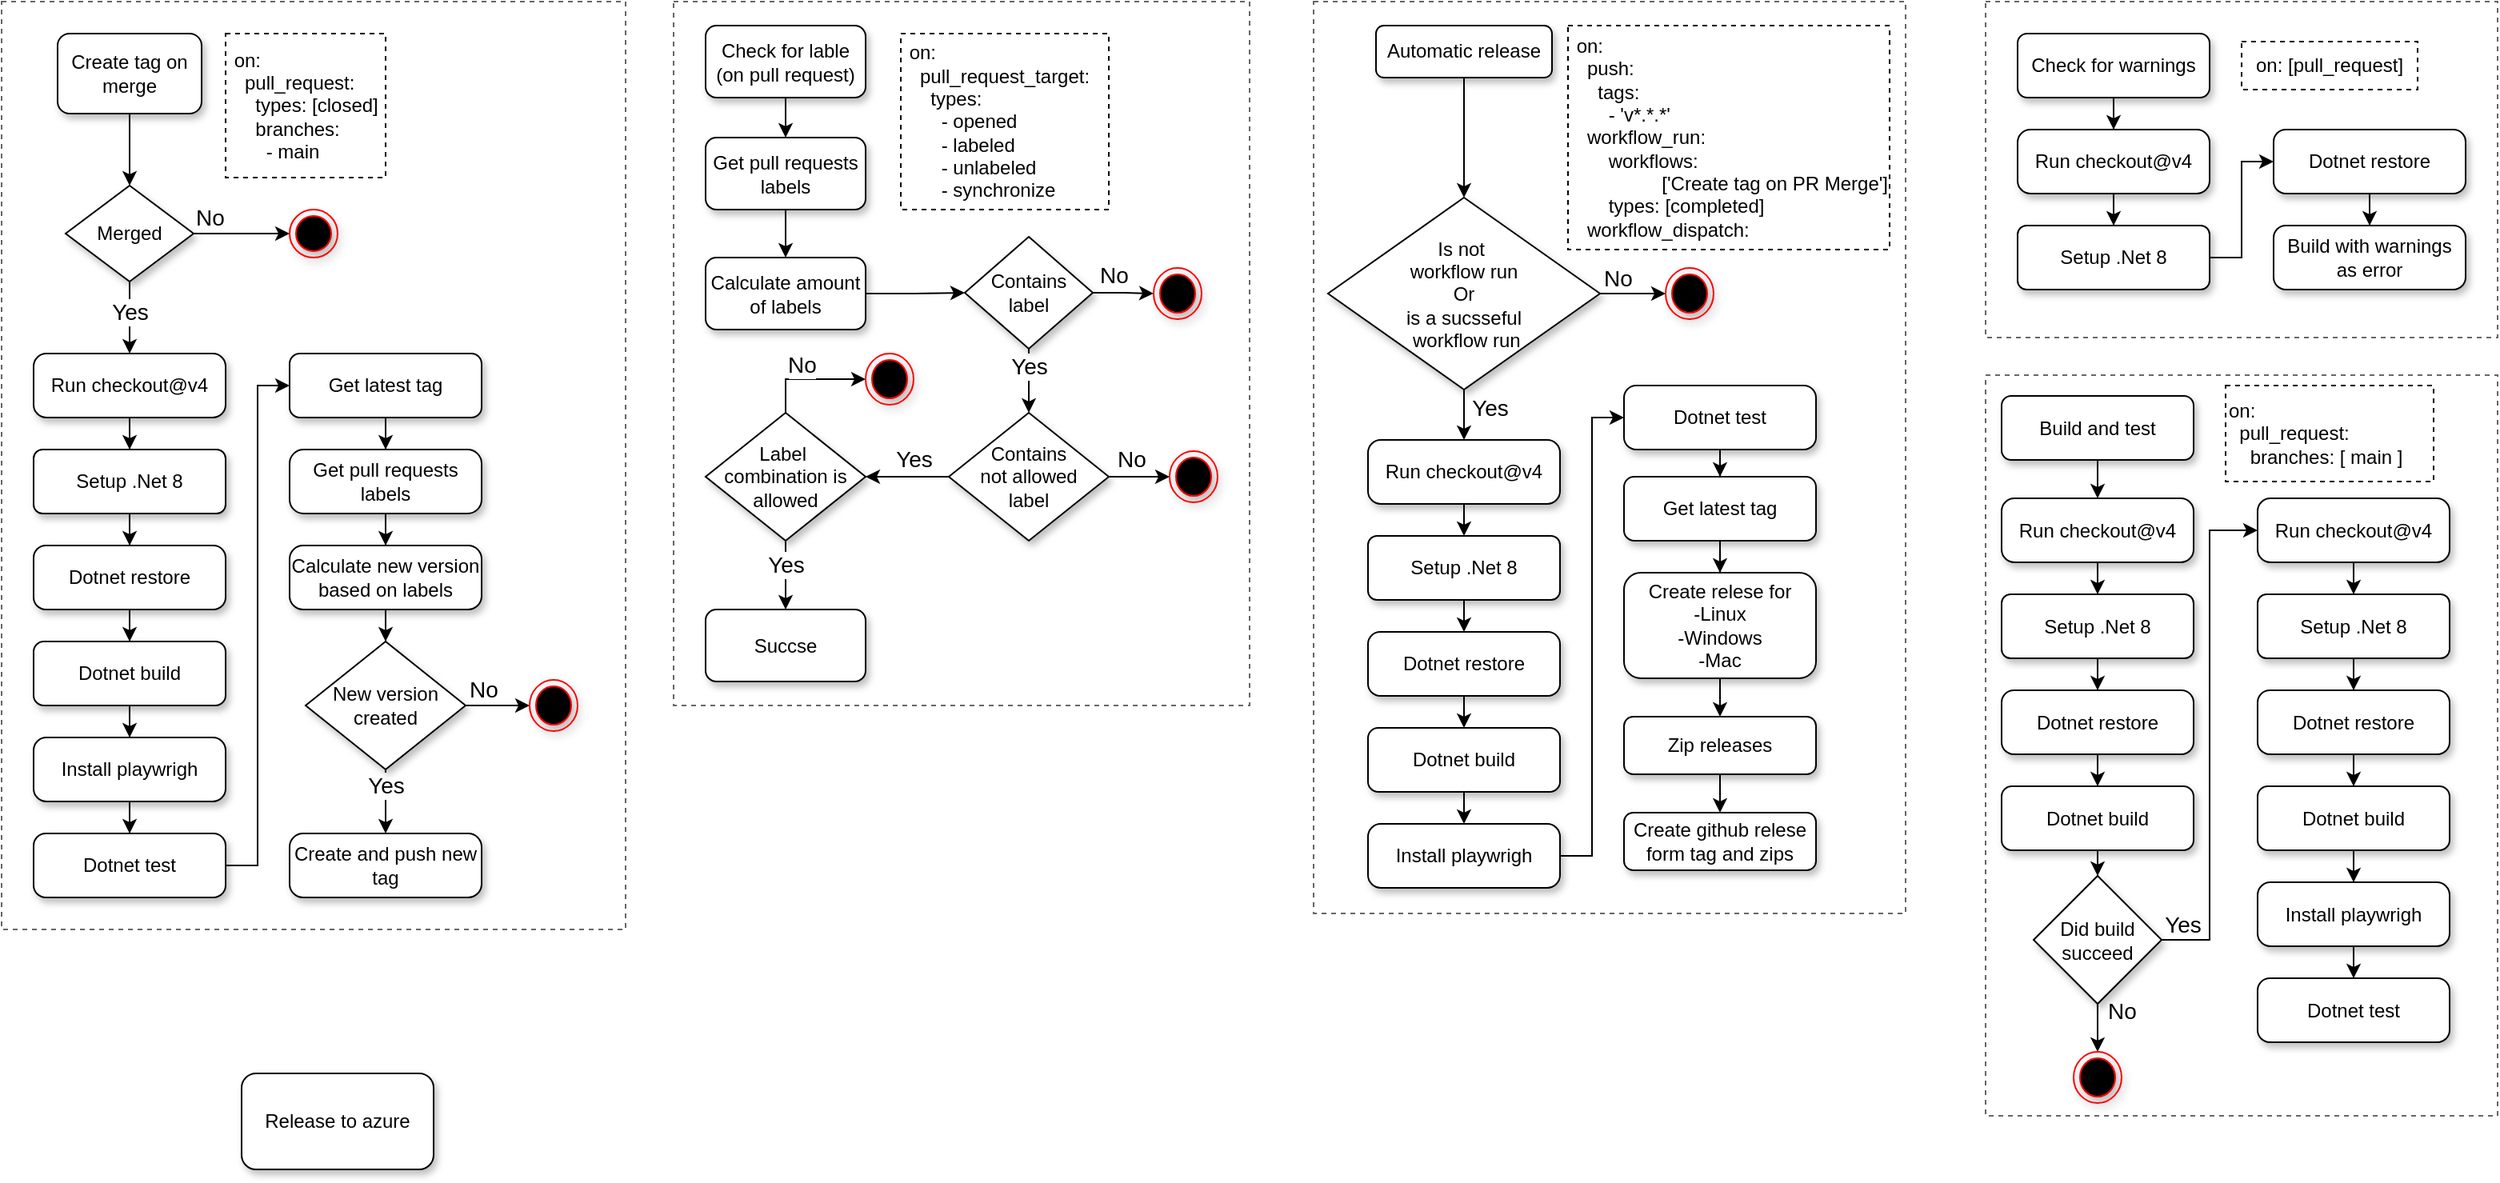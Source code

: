 <mxfile version="25.0.2">
  <diagram name="Page-1" id="opGQl4_MMT8my-eptg-8">
    <mxGraphModel dx="862" dy="573" grid="1" gridSize="10" guides="1" tooltips="1" connect="1" arrows="1" fold="1" page="1" pageScale="1" pageWidth="850" pageHeight="1100" math="0" shadow="0">
      <root>
        <mxCell id="0" />
        <mxCell id="1" parent="0" />
        <mxCell id="ZYwOkiqEYRScWMsETzdc-55" value="" style="rounded=0;whiteSpace=wrap;html=1;fillColor=none;dashed=1;strokeWidth=1;fontColor=#333333;strokeColor=#666666;" vertex="1" parent="1">
          <mxGeometry x="1260" y="253.5" width="320" height="463" as="geometry" />
        </mxCell>
        <mxCell id="ZYwOkiqEYRScWMsETzdc-20" value="" style="rounded=0;whiteSpace=wrap;html=1;fillColor=none;dashed=1;strokeWidth=1;fontColor=#333333;strokeColor=#666666;" vertex="1" parent="1">
          <mxGeometry x="1260" y="20" width="320" height="210" as="geometry" />
        </mxCell>
        <mxCell id="NUPaYxcpHXeXiJEivPQf-39" value="" style="rounded=0;whiteSpace=wrap;html=1;fillColor=none;dashed=1;strokeWidth=1;fontColor=#333333;strokeColor=#666666;" parent="1" vertex="1">
          <mxGeometry x="840" y="20" width="370" height="570" as="geometry" />
        </mxCell>
        <mxCell id="FF10epxWlDn9avqX-Y1P-94" value="" style="rounded=0;whiteSpace=wrap;html=1;fillColor=none;dashed=1;strokeWidth=1;fontColor=#333333;strokeColor=#666666;" parent="1" vertex="1">
          <mxGeometry x="440" y="20" width="360" height="440" as="geometry" />
        </mxCell>
        <mxCell id="FF10epxWlDn9avqX-Y1P-9" value="" style="rounded=0;whiteSpace=wrap;html=1;fillColor=none;dashed=1;strokeWidth=1;fontColor=#333333;strokeColor=#666666;" parent="1" vertex="1">
          <mxGeometry x="20" y="20" width="390" height="580" as="geometry" />
        </mxCell>
        <mxCell id="FF10epxWlDn9avqX-Y1P-53" value="" style="edgeStyle=orthogonalEdgeStyle;rounded=0;orthogonalLoop=1;jettySize=auto;html=1;" parent="1" source="FF10epxWlDn9avqX-Y1P-1" target="FF10epxWlDn9avqX-Y1P-12" edge="1">
          <mxGeometry relative="1" as="geometry" />
        </mxCell>
        <mxCell id="FF10epxWlDn9avqX-Y1P-1" value="Create tag on merge" style="rounded=1;whiteSpace=wrap;html=1;shadow=1;" parent="1" vertex="1">
          <mxGeometry x="55" y="40" width="90" height="50" as="geometry" />
        </mxCell>
        <mxCell id="NUPaYxcpHXeXiJEivPQf-13" value="" style="edgeStyle=orthogonalEdgeStyle;rounded=0;orthogonalLoop=1;jettySize=auto;html=1;" parent="1" source="FF10epxWlDn9avqX-Y1P-2" target="NUPaYxcpHXeXiJEivPQf-4" edge="1">
          <mxGeometry relative="1" as="geometry" />
        </mxCell>
        <mxCell id="FF10epxWlDn9avqX-Y1P-2" value="Automatic release" style="rounded=1;whiteSpace=wrap;html=1;shadow=1;" parent="1" vertex="1">
          <mxGeometry x="879" y="35" width="110" height="32.5" as="geometry" />
        </mxCell>
        <mxCell id="FF10epxWlDn9avqX-Y1P-58" value="" style="edgeStyle=orthogonalEdgeStyle;rounded=0;orthogonalLoop=1;jettySize=auto;html=1;" parent="1" source="FF10epxWlDn9avqX-Y1P-3" target="FF10epxWlDn9avqX-Y1P-57" edge="1">
          <mxGeometry relative="1" as="geometry" />
        </mxCell>
        <mxCell id="FF10epxWlDn9avqX-Y1P-3" value="Check for lable&lt;br&gt;(on pull request)" style="rounded=1;whiteSpace=wrap;html=1;shadow=1;" parent="1" vertex="1">
          <mxGeometry x="460" y="35" width="100" height="45" as="geometry" />
        </mxCell>
        <mxCell id="ZYwOkiqEYRScWMsETzdc-26" value="" style="edgeStyle=orthogonalEdgeStyle;rounded=0;orthogonalLoop=1;jettySize=auto;html=1;entryX=0.5;entryY=0;entryDx=0;entryDy=0;" edge="1" parent="1" source="FF10epxWlDn9avqX-Y1P-4" target="ZYwOkiqEYRScWMsETzdc-22">
          <mxGeometry relative="1" as="geometry" />
        </mxCell>
        <mxCell id="FF10epxWlDn9avqX-Y1P-4" value="B&lt;span style=&quot;background-color: initial;&quot;&gt;uild and test&lt;/span&gt;" style="rounded=1;whiteSpace=wrap;html=1;shadow=1;" parent="1" vertex="1">
          <mxGeometry x="1270" y="266.5" width="120" height="40" as="geometry" />
        </mxCell>
        <mxCell id="ZYwOkiqEYRScWMsETzdc-14" value="" style="edgeStyle=orthogonalEdgeStyle;rounded=0;orthogonalLoop=1;jettySize=auto;html=1;entryX=0.5;entryY=0;entryDx=0;entryDy=0;" edge="1" parent="1" source="FF10epxWlDn9avqX-Y1P-5" target="ZYwOkiqEYRScWMsETzdc-10">
          <mxGeometry relative="1" as="geometry">
            <Array as="points" />
          </mxGeometry>
        </mxCell>
        <mxCell id="FF10epxWlDn9avqX-Y1P-5" value="Check for warnings" style="rounded=1;whiteSpace=wrap;html=1;shadow=1;" parent="1" vertex="1">
          <mxGeometry x="1280" y="40" width="120" height="40" as="geometry" />
        </mxCell>
        <mxCell id="FF10epxWlDn9avqX-Y1P-6" value="Release to azure" style="rounded=1;whiteSpace=wrap;html=1;shadow=1;" parent="1" vertex="1">
          <mxGeometry x="170" y="690" width="120" height="60" as="geometry" />
        </mxCell>
        <mxCell id="FF10epxWlDn9avqX-Y1P-11" value="&lt;div&gt;&amp;nbsp;on:&lt;/div&gt;&lt;div&gt;&amp;nbsp; &amp;nbsp;pull_request:&lt;/div&gt;&lt;div&gt;&amp;nbsp; &amp;nbsp; &amp;nbsp;types: [closed]&lt;/div&gt;&lt;div&gt;&amp;nbsp; &amp;nbsp; &amp;nbsp;branches:&lt;/div&gt;&lt;div&gt;&amp;nbsp; &amp;nbsp; &amp;nbsp; &amp;nbsp;- main&lt;/div&gt;" style="text;html=1;align=left;verticalAlign=middle;whiteSpace=wrap;rounded=0;strokeColor=default;dashed=1;" parent="1" vertex="1">
          <mxGeometry x="160" y="40" width="100" height="90" as="geometry" />
        </mxCell>
        <mxCell id="FF10epxWlDn9avqX-Y1P-18" value="" style="edgeStyle=orthogonalEdgeStyle;rounded=0;orthogonalLoop=1;jettySize=auto;html=1;" parent="1" source="FF10epxWlDn9avqX-Y1P-12" target="FF10epxWlDn9avqX-Y1P-17" edge="1">
          <mxGeometry relative="1" as="geometry" />
        </mxCell>
        <mxCell id="FF10epxWlDn9avqX-Y1P-19" value="&lt;font style=&quot;font-size: 14px;&quot;&gt;Yes&lt;/font&gt;" style="edgeLabel;html=1;align=center;verticalAlign=middle;resizable=0;points=[];" parent="FF10epxWlDn9avqX-Y1P-18" vertex="1" connectable="0">
          <mxGeometry x="-0.515" y="-3" relative="1" as="geometry">
            <mxPoint x="3" y="8" as="offset" />
          </mxGeometry>
        </mxCell>
        <mxCell id="FF10epxWlDn9avqX-Y1P-12" value="Merged" style="rhombus;whiteSpace=wrap;html=1;shadow=1;" parent="1" vertex="1">
          <mxGeometry x="60" y="135" width="80" height="60" as="geometry" />
        </mxCell>
        <mxCell id="FF10epxWlDn9avqX-Y1P-14" value="" style="endArrow=classic;html=1;rounded=0;exitX=1;exitY=0.5;exitDx=0;exitDy=0;entryX=0;entryY=0.5;entryDx=0;entryDy=0;" parent="1" source="FF10epxWlDn9avqX-Y1P-12" target="FF10epxWlDn9avqX-Y1P-24" edge="1">
          <mxGeometry width="50" height="50" relative="1" as="geometry">
            <mxPoint x="160" y="159.5" as="sourcePoint" />
            <mxPoint x="200" y="160" as="targetPoint" />
          </mxGeometry>
        </mxCell>
        <mxCell id="FF10epxWlDn9avqX-Y1P-16" value="&lt;font style=&quot;font-size: 14px;&quot;&gt;No&lt;/font&gt;" style="edgeLabel;html=1;align=center;verticalAlign=middle;resizable=0;points=[];" parent="FF10epxWlDn9avqX-Y1P-14" vertex="1" connectable="0">
          <mxGeometry x="-0.461" y="1" relative="1" as="geometry">
            <mxPoint x="-6" y="-9" as="offset" />
          </mxGeometry>
        </mxCell>
        <mxCell id="FF10epxWlDn9avqX-Y1P-23" value="" style="edgeStyle=orthogonalEdgeStyle;rounded=0;orthogonalLoop=1;jettySize=auto;html=1;" parent="1" source="FF10epxWlDn9avqX-Y1P-17" target="FF10epxWlDn9avqX-Y1P-22" edge="1">
          <mxGeometry relative="1" as="geometry" />
        </mxCell>
        <mxCell id="FF10epxWlDn9avqX-Y1P-17" value="Run checkout@v4" style="rounded=1;whiteSpace=wrap;html=1;arcSize=20;shadow=1;" parent="1" vertex="1">
          <mxGeometry x="40" y="240" width="120" height="40" as="geometry" />
        </mxCell>
        <mxCell id="FF10epxWlDn9avqX-Y1P-28" value="" style="edgeStyle=orthogonalEdgeStyle;rounded=0;orthogonalLoop=1;jettySize=auto;html=1;" parent="1" source="FF10epxWlDn9avqX-Y1P-22" target="FF10epxWlDn9avqX-Y1P-26" edge="1">
          <mxGeometry relative="1" as="geometry" />
        </mxCell>
        <mxCell id="FF10epxWlDn9avqX-Y1P-22" value="Setup .Net 8" style="rounded=1;whiteSpace=wrap;html=1;arcSize=14;shadow=1;" parent="1" vertex="1">
          <mxGeometry x="40" y="300" width="120" height="40" as="geometry" />
        </mxCell>
        <mxCell id="FF10epxWlDn9avqX-Y1P-24" value="" style="ellipse;html=1;shape=endState;fillColor=#000000;strokeColor=#ff0000;shadow=1;" parent="1" vertex="1">
          <mxGeometry x="200" y="150" width="30" height="30" as="geometry" />
        </mxCell>
        <mxCell id="FF10epxWlDn9avqX-Y1P-30" value="" style="edgeStyle=orthogonalEdgeStyle;rounded=0;orthogonalLoop=1;jettySize=auto;html=1;" parent="1" source="FF10epxWlDn9avqX-Y1P-26" target="FF10epxWlDn9avqX-Y1P-29" edge="1">
          <mxGeometry relative="1" as="geometry" />
        </mxCell>
        <mxCell id="FF10epxWlDn9avqX-Y1P-26" value="Dotnet restore" style="rounded=1;whiteSpace=wrap;html=1;arcSize=19;shadow=1;" parent="1" vertex="1">
          <mxGeometry x="40" y="360" width="120" height="40" as="geometry" />
        </mxCell>
        <mxCell id="FF10epxWlDn9avqX-Y1P-32" value="" style="edgeStyle=orthogonalEdgeStyle;rounded=0;orthogonalLoop=1;jettySize=auto;html=1;" parent="1" source="FF10epxWlDn9avqX-Y1P-29" target="FF10epxWlDn9avqX-Y1P-31" edge="1">
          <mxGeometry relative="1" as="geometry" />
        </mxCell>
        <mxCell id="FF10epxWlDn9avqX-Y1P-29" value="Dotnet build" style="rounded=1;whiteSpace=wrap;html=1;arcSize=16;shadow=1;" parent="1" vertex="1">
          <mxGeometry x="40" y="420" width="120" height="40" as="geometry" />
        </mxCell>
        <mxCell id="FF10epxWlDn9avqX-Y1P-34" value="" style="edgeStyle=orthogonalEdgeStyle;rounded=0;orthogonalLoop=1;jettySize=auto;html=1;" parent="1" source="FF10epxWlDn9avqX-Y1P-31" target="FF10epxWlDn9avqX-Y1P-33" edge="1">
          <mxGeometry relative="1" as="geometry" />
        </mxCell>
        <mxCell id="FF10epxWlDn9avqX-Y1P-31" value="Install playwrigh" style="rounded=1;whiteSpace=wrap;html=1;arcSize=20;shadow=1;" parent="1" vertex="1">
          <mxGeometry x="40" y="480" width="120" height="40" as="geometry" />
        </mxCell>
        <mxCell id="FF10epxWlDn9avqX-Y1P-36" value="" style="edgeStyle=orthogonalEdgeStyle;rounded=0;orthogonalLoop=1;jettySize=auto;html=1;" parent="1" source="FF10epxWlDn9avqX-Y1P-33" target="FF10epxWlDn9avqX-Y1P-35" edge="1">
          <mxGeometry relative="1" as="geometry">
            <Array as="points">
              <mxPoint x="180" y="560" />
              <mxPoint x="180" y="260" />
            </Array>
          </mxGeometry>
        </mxCell>
        <mxCell id="FF10epxWlDn9avqX-Y1P-33" value="Dotnet test" style="rounded=1;whiteSpace=wrap;html=1;arcSize=19;shadow=1;" parent="1" vertex="1">
          <mxGeometry x="40" y="540" width="120" height="40" as="geometry" />
        </mxCell>
        <mxCell id="FF10epxWlDn9avqX-Y1P-40" value="" style="edgeStyle=orthogonalEdgeStyle;rounded=0;orthogonalLoop=1;jettySize=auto;html=1;" parent="1" source="FF10epxWlDn9avqX-Y1P-35" target="FF10epxWlDn9avqX-Y1P-39" edge="1">
          <mxGeometry relative="1" as="geometry" />
        </mxCell>
        <mxCell id="FF10epxWlDn9avqX-Y1P-35" value="Get latest tag" style="rounded=1;whiteSpace=wrap;html=1;arcSize=16;shadow=1;" parent="1" vertex="1">
          <mxGeometry x="200" y="240" width="120" height="40" as="geometry" />
        </mxCell>
        <mxCell id="FF10epxWlDn9avqX-Y1P-42" value="" style="edgeStyle=orthogonalEdgeStyle;rounded=0;orthogonalLoop=1;jettySize=auto;html=1;" parent="1" source="FF10epxWlDn9avqX-Y1P-39" target="FF10epxWlDn9avqX-Y1P-41" edge="1">
          <mxGeometry relative="1" as="geometry" />
        </mxCell>
        <mxCell id="FF10epxWlDn9avqX-Y1P-39" value="Get pull requests labels" style="rounded=1;whiteSpace=wrap;html=1;arcSize=22;shadow=1;" parent="1" vertex="1">
          <mxGeometry x="200" y="300" width="120" height="40" as="geometry" />
        </mxCell>
        <mxCell id="FF10epxWlDn9avqX-Y1P-46" value="" style="edgeStyle=orthogonalEdgeStyle;rounded=0;orthogonalLoop=1;jettySize=auto;html=1;" parent="1" source="FF10epxWlDn9avqX-Y1P-41" target="FF10epxWlDn9avqX-Y1P-45" edge="1">
          <mxGeometry relative="1" as="geometry" />
        </mxCell>
        <mxCell id="FF10epxWlDn9avqX-Y1P-41" value="Calculate new version based on labels" style="rounded=1;whiteSpace=wrap;html=1;arcSize=21;shadow=1;" parent="1" vertex="1">
          <mxGeometry x="200" y="360" width="120" height="40" as="geometry" />
        </mxCell>
        <mxCell id="FF10epxWlDn9avqX-Y1P-48" value="" style="edgeStyle=orthogonalEdgeStyle;rounded=0;orthogonalLoop=1;jettySize=auto;html=1;entryX=0;entryY=0.5;entryDx=0;entryDy=0;" parent="1" source="FF10epxWlDn9avqX-Y1P-45" target="FF10epxWlDn9avqX-Y1P-89" edge="1">
          <mxGeometry relative="1" as="geometry">
            <mxPoint x="350" y="463.75" as="targetPoint" />
          </mxGeometry>
        </mxCell>
        <mxCell id="FF10epxWlDn9avqX-Y1P-49" value="&lt;font style=&quot;font-size: 14px;&quot;&gt;No&lt;/font&gt;" style="edgeLabel;html=1;align=center;verticalAlign=middle;resizable=0;points=[];" parent="FF10epxWlDn9avqX-Y1P-48" vertex="1" connectable="0">
          <mxGeometry x="-0.322" y="3" relative="1" as="geometry">
            <mxPoint x="-3" y="-7" as="offset" />
          </mxGeometry>
        </mxCell>
        <mxCell id="FF10epxWlDn9avqX-Y1P-51" value="" style="edgeStyle=orthogonalEdgeStyle;rounded=0;orthogonalLoop=1;jettySize=auto;html=1;" parent="1" source="FF10epxWlDn9avqX-Y1P-45" target="FF10epxWlDn9avqX-Y1P-50" edge="1">
          <mxGeometry relative="1" as="geometry" />
        </mxCell>
        <mxCell id="FF10epxWlDn9avqX-Y1P-52" value="&lt;font style=&quot;font-size: 14px;&quot;&gt;Yes&lt;/font&gt;" style="edgeLabel;html=1;align=center;verticalAlign=middle;resizable=0;points=[];" parent="FF10epxWlDn9avqX-Y1P-51" vertex="1" connectable="0">
          <mxGeometry x="-0.506" y="3" relative="1" as="geometry">
            <mxPoint x="-3" as="offset" />
          </mxGeometry>
        </mxCell>
        <mxCell id="FF10epxWlDn9avqX-Y1P-45" value="New version&lt;div&gt;created&lt;/div&gt;" style="rhombus;whiteSpace=wrap;html=1;shadow=1;" parent="1" vertex="1">
          <mxGeometry x="210" y="420" width="100" height="80" as="geometry" />
        </mxCell>
        <mxCell id="FF10epxWlDn9avqX-Y1P-50" value="Create and push new tag" style="rounded=1;whiteSpace=wrap;html=1;arcSize=21;glass=0;shadow=1;" parent="1" vertex="1">
          <mxGeometry x="200" y="540" width="120" height="40" as="geometry" />
        </mxCell>
        <mxCell id="FF10epxWlDn9avqX-Y1P-56" value="&lt;div&gt;&amp;nbsp;on:&lt;/div&gt;&lt;div&gt;&amp;nbsp; &amp;nbsp;pull_request_target:&lt;/div&gt;&lt;div&gt;&amp;nbsp; &amp;nbsp; &amp;nbsp;types:&lt;/div&gt;&lt;div&gt;&amp;nbsp; &amp;nbsp; &amp;nbsp; &amp;nbsp;- opened&lt;/div&gt;&lt;div&gt;&amp;nbsp; &amp;nbsp; &amp;nbsp; &amp;nbsp;- labeled&lt;/div&gt;&lt;div&gt;&amp;nbsp; &amp;nbsp; &amp;nbsp; &amp;nbsp;- unlabeled&lt;/div&gt;&lt;div&gt;&amp;nbsp; &amp;nbsp; &amp;nbsp; &amp;nbsp;- synchronize&lt;/div&gt;" style="text;html=1;align=left;verticalAlign=middle;whiteSpace=wrap;rounded=0;strokeColor=default;dashed=1;" parent="1" vertex="1">
          <mxGeometry x="582" y="40" width="130" height="110" as="geometry" />
        </mxCell>
        <mxCell id="FF10epxWlDn9avqX-Y1P-60" value="" style="edgeStyle=orthogonalEdgeStyle;rounded=0;orthogonalLoop=1;jettySize=auto;html=1;" parent="1" source="FF10epxWlDn9avqX-Y1P-57" target="FF10epxWlDn9avqX-Y1P-59" edge="1">
          <mxGeometry relative="1" as="geometry" />
        </mxCell>
        <mxCell id="FF10epxWlDn9avqX-Y1P-57" value="Get pull requests labels" style="rounded=1;whiteSpace=wrap;html=1;shadow=1;" parent="1" vertex="1">
          <mxGeometry x="460" y="105" width="100" height="45" as="geometry" />
        </mxCell>
        <mxCell id="FF10epxWlDn9avqX-Y1P-62" value="" style="edgeStyle=orthogonalEdgeStyle;rounded=0;orthogonalLoop=1;jettySize=auto;html=1;" parent="1" source="FF10epxWlDn9avqX-Y1P-59" target="FF10epxWlDn9avqX-Y1P-61" edge="1">
          <mxGeometry relative="1" as="geometry" />
        </mxCell>
        <mxCell id="FF10epxWlDn9avqX-Y1P-59" value="Calculate amount of labels" style="rounded=1;whiteSpace=wrap;html=1;shadow=1;" parent="1" vertex="1">
          <mxGeometry x="460" y="180" width="100" height="45" as="geometry" />
        </mxCell>
        <mxCell id="FF10epxWlDn9avqX-Y1P-64" value="" style="edgeStyle=orthogonalEdgeStyle;rounded=0;orthogonalLoop=1;jettySize=auto;html=1;entryX=0;entryY=0.5;entryDx=0;entryDy=0;" parent="1" source="FF10epxWlDn9avqX-Y1P-61" target="FF10epxWlDn9avqX-Y1P-91" edge="1">
          <mxGeometry relative="1" as="geometry">
            <mxPoint x="752" y="202" as="targetPoint" />
          </mxGeometry>
        </mxCell>
        <mxCell id="FF10epxWlDn9avqX-Y1P-65" value="&lt;font style=&quot;font-size: 14px;&quot;&gt;No&lt;/font&gt;" style="edgeLabel;html=1;align=center;verticalAlign=middle;resizable=0;points=[];" parent="FF10epxWlDn9avqX-Y1P-64" vertex="1" connectable="0">
          <mxGeometry x="-0.513" y="2" relative="1" as="geometry">
            <mxPoint x="3" y="-9" as="offset" />
          </mxGeometry>
        </mxCell>
        <mxCell id="FF10epxWlDn9avqX-Y1P-67" value="" style="edgeStyle=orthogonalEdgeStyle;rounded=0;orthogonalLoop=1;jettySize=auto;html=1;entryX=0.5;entryY=0;entryDx=0;entryDy=0;" parent="1" source="FF10epxWlDn9avqX-Y1P-61" target="FF10epxWlDn9avqX-Y1P-71" edge="1">
          <mxGeometry relative="1" as="geometry">
            <mxPoint x="662" y="277" as="targetPoint" />
          </mxGeometry>
        </mxCell>
        <mxCell id="FF10epxWlDn9avqX-Y1P-70" value="&lt;font style=&quot;font-size: 14px;&quot;&gt;Yes&lt;/font&gt;" style="edgeLabel;html=1;align=center;verticalAlign=middle;resizable=0;points=[];" parent="FF10epxWlDn9avqX-Y1P-67" vertex="1" connectable="0">
          <mxGeometry x="0.418" y="3" relative="1" as="geometry">
            <mxPoint x="-3" y="-18" as="offset" />
          </mxGeometry>
        </mxCell>
        <mxCell id="FF10epxWlDn9avqX-Y1P-61" value="Contains &lt;br&gt;label" style="rhombus;whiteSpace=wrap;html=1;shadow=1;" parent="1" vertex="1">
          <mxGeometry x="622" y="167" width="80" height="70" as="geometry" />
        </mxCell>
        <mxCell id="FF10epxWlDn9avqX-Y1P-74" value="" style="edgeStyle=orthogonalEdgeStyle;rounded=0;orthogonalLoop=1;jettySize=auto;html=1;entryX=0;entryY=0.5;entryDx=0;entryDy=0;" parent="1" source="FF10epxWlDn9avqX-Y1P-71" target="FF10epxWlDn9avqX-Y1P-90" edge="1">
          <mxGeometry relative="1" as="geometry">
            <mxPoint x="752" y="317" as="targetPoint" />
          </mxGeometry>
        </mxCell>
        <mxCell id="FF10epxWlDn9avqX-Y1P-75" value="&lt;font style=&quot;font-size: 14px;&quot;&gt;No&lt;/font&gt;" style="edgeLabel;html=1;align=center;verticalAlign=middle;resizable=0;points=[];" parent="FF10epxWlDn9avqX-Y1P-74" vertex="1" connectable="0">
          <mxGeometry x="-0.177" y="3" relative="1" as="geometry">
            <mxPoint x="-4" y="-8" as="offset" />
          </mxGeometry>
        </mxCell>
        <mxCell id="FF10epxWlDn9avqX-Y1P-78" value="" style="edgeStyle=orthogonalEdgeStyle;rounded=0;orthogonalLoop=1;jettySize=auto;html=1;" parent="1" source="FF10epxWlDn9avqX-Y1P-71" target="FF10epxWlDn9avqX-Y1P-77" edge="1">
          <mxGeometry relative="1" as="geometry" />
        </mxCell>
        <mxCell id="FF10epxWlDn9avqX-Y1P-79" value="&lt;font style=&quot;font-size: 14px;&quot;&gt;Yes&lt;/font&gt;" style="edgeLabel;html=1;align=center;verticalAlign=middle;resizable=0;points=[];" parent="FF10epxWlDn9avqX-Y1P-78" vertex="1" connectable="0">
          <mxGeometry x="-0.42" y="-3" relative="1" as="geometry">
            <mxPoint x="-7" y="-8" as="offset" />
          </mxGeometry>
        </mxCell>
        <mxCell id="FF10epxWlDn9avqX-Y1P-71" value="Contains &lt;br&gt;not allowed&lt;br&gt;&lt;div&gt;label&lt;/div&gt;" style="rhombus;whiteSpace=wrap;html=1;shadow=1;" parent="1" vertex="1">
          <mxGeometry x="612" y="277" width="100" height="80" as="geometry" />
        </mxCell>
        <mxCell id="FF10epxWlDn9avqX-Y1P-81" value="" style="edgeStyle=orthogonalEdgeStyle;rounded=0;orthogonalLoop=1;jettySize=auto;html=1;entryX=0;entryY=0.5;entryDx=0;entryDy=0;" parent="1" source="FF10epxWlDn9avqX-Y1P-77" target="FF10epxWlDn9avqX-Y1P-80" edge="1">
          <mxGeometry relative="1" as="geometry" />
        </mxCell>
        <mxCell id="FF10epxWlDn9avqX-Y1P-84" value="&lt;font style=&quot;font-size: 14px;&quot;&gt;No&lt;/font&gt;" style="edgeLabel;html=1;align=center;verticalAlign=middle;resizable=0;points=[];" parent="FF10epxWlDn9avqX-Y1P-81" vertex="1" connectable="0">
          <mxGeometry x="-0.138" y="3" relative="1" as="geometry">
            <mxPoint y="-6" as="offset" />
          </mxGeometry>
        </mxCell>
        <mxCell id="FF10epxWlDn9avqX-Y1P-86" value="" style="edgeStyle=orthogonalEdgeStyle;rounded=0;orthogonalLoop=1;jettySize=auto;html=1;entryX=0.5;entryY=0;entryDx=0;entryDy=0;" parent="1" source="FF10epxWlDn9avqX-Y1P-77" target="FF10epxWlDn9avqX-Y1P-87" edge="1">
          <mxGeometry relative="1" as="geometry">
            <mxPoint x="662" y="537" as="targetPoint" />
          </mxGeometry>
        </mxCell>
        <mxCell id="FF10epxWlDn9avqX-Y1P-88" value="&lt;font style=&quot;font-size: 14px;&quot;&gt;Yes&lt;/font&gt;" style="edgeLabel;html=1;align=center;verticalAlign=middle;resizable=0;points=[];" parent="FF10epxWlDn9avqX-Y1P-86" vertex="1" connectable="0">
          <mxGeometry x="-0.293" relative="1" as="geometry">
            <mxPoint as="offset" />
          </mxGeometry>
        </mxCell>
        <mxCell id="FF10epxWlDn9avqX-Y1P-77" value="Label&amp;nbsp;&lt;div&gt;combination is allowed&lt;/div&gt;" style="rhombus;whiteSpace=wrap;html=1;shadow=1;" parent="1" vertex="1">
          <mxGeometry x="460" y="277" width="100" height="80" as="geometry" />
        </mxCell>
        <mxCell id="FF10epxWlDn9avqX-Y1P-80" value="" style="ellipse;html=1;shape=endState;fillColor=#000000;strokeColor=#ff0000;shadow=1;" parent="1" vertex="1">
          <mxGeometry x="560" y="240" width="30" height="32" as="geometry" />
        </mxCell>
        <mxCell id="FF10epxWlDn9avqX-Y1P-87" value="Succse" style="rounded=1;whiteSpace=wrap;html=1;shadow=1;" parent="1" vertex="1">
          <mxGeometry x="460" y="400" width="100" height="45" as="geometry" />
        </mxCell>
        <mxCell id="FF10epxWlDn9avqX-Y1P-89" value="" style="ellipse;html=1;shape=endState;fillColor=#000000;strokeColor=#ff0000;shadow=1;" parent="1" vertex="1">
          <mxGeometry x="350" y="444" width="30" height="32" as="geometry" />
        </mxCell>
        <mxCell id="FF10epxWlDn9avqX-Y1P-90" value="" style="ellipse;html=1;shape=endState;fillColor=#000000;strokeColor=#ff0000;shadow=1;" parent="1" vertex="1">
          <mxGeometry x="750" y="301" width="30" height="32" as="geometry" />
        </mxCell>
        <mxCell id="FF10epxWlDn9avqX-Y1P-91" value="" style="ellipse;html=1;shape=endState;fillColor=#000000;strokeColor=#ff0000;shadow=1;" parent="1" vertex="1">
          <mxGeometry x="740" y="186.5" width="30" height="32" as="geometry" />
        </mxCell>
        <mxCell id="NUPaYxcpHXeXiJEivPQf-3" value="&lt;div&gt;&amp;nbsp;on:&lt;/div&gt;&lt;div&gt;&amp;nbsp; &amp;nbsp;push:&lt;/div&gt;&lt;div&gt;&amp;nbsp; &amp;nbsp; &amp;nbsp;tags:&lt;/div&gt;&lt;div&gt;&amp;nbsp; &amp;nbsp; &amp;nbsp; &amp;nbsp;- &#39;v*.*.*&#39;&lt;/div&gt;&lt;div&gt;&amp;nbsp; &amp;nbsp;workflow_run:&lt;/div&gt;&lt;div&gt;&amp;nbsp; &amp;nbsp; &amp;nbsp; &amp;nbsp;workflows:&lt;/div&gt;&lt;div&gt;&lt;span style=&quot;white-space: pre;&quot;&gt;&#x9;&lt;/span&gt;&lt;span style=&quot;white-space: pre;&quot;&gt;&#x9;&lt;/span&gt;&amp;nbsp;[&#39;Create tag on PR Merge&#39;]&lt;/div&gt;&lt;div&gt;&amp;nbsp; &amp;nbsp; &amp;nbsp; &amp;nbsp;types: [completed]&lt;/div&gt;&lt;div&gt;&amp;nbsp; &amp;nbsp;workflow_dispatch:&lt;/div&gt;" style="text;html=1;align=left;verticalAlign=middle;whiteSpace=wrap;rounded=0;strokeColor=default;dashed=1;" parent="1" vertex="1">
          <mxGeometry x="999" y="35" width="201" height="140" as="geometry" />
        </mxCell>
        <mxCell id="NUPaYxcpHXeXiJEivPQf-8" value="" style="edgeStyle=orthogonalEdgeStyle;rounded=0;orthogonalLoop=1;jettySize=auto;html=1;" parent="1" source="NUPaYxcpHXeXiJEivPQf-4" target="NUPaYxcpHXeXiJEivPQf-7" edge="1">
          <mxGeometry relative="1" as="geometry" />
        </mxCell>
        <mxCell id="NUPaYxcpHXeXiJEivPQf-10" value="&lt;font style=&quot;font-size: 14px;&quot;&gt;No&lt;/font&gt;" style="edgeLabel;html=1;align=center;verticalAlign=middle;resizable=0;points=[];" parent="NUPaYxcpHXeXiJEivPQf-8" vertex="1" connectable="0">
          <mxGeometry x="-0.471" y="2" relative="1" as="geometry">
            <mxPoint y="-8" as="offset" />
          </mxGeometry>
        </mxCell>
        <mxCell id="NUPaYxcpHXeXiJEivPQf-12" value="" style="edgeStyle=orthogonalEdgeStyle;rounded=0;orthogonalLoop=1;jettySize=auto;html=1;entryX=0.5;entryY=0;entryDx=0;entryDy=0;" parent="1" source="NUPaYxcpHXeXiJEivPQf-4" target="NUPaYxcpHXeXiJEivPQf-15" edge="1">
          <mxGeometry relative="1" as="geometry">
            <mxPoint x="934" y="300" as="targetPoint" />
          </mxGeometry>
        </mxCell>
        <mxCell id="NUPaYxcpHXeXiJEivPQf-14" value="&lt;font style=&quot;font-size: 14px;&quot;&gt;Yes&lt;/font&gt;" style="edgeLabel;html=1;align=center;verticalAlign=middle;resizable=0;points=[];" parent="NUPaYxcpHXeXiJEivPQf-12" vertex="1" connectable="0">
          <mxGeometry x="-0.411" y="-1" relative="1" as="geometry">
            <mxPoint x="17" y="-3" as="offset" />
          </mxGeometry>
        </mxCell>
        <mxCell id="NUPaYxcpHXeXiJEivPQf-4" value="Is not&amp;nbsp;&lt;div&gt;workflow run&lt;div&gt;Or&lt;/div&gt;&lt;div&gt;is a sucsseful&lt;/div&gt;&lt;div&gt;&amp;nbsp;workflow run&lt;/div&gt;&lt;/div&gt;" style="rhombus;whiteSpace=wrap;html=1;shadow=1;" parent="1" vertex="1">
          <mxGeometry x="849" y="142.5" width="170" height="120" as="geometry" />
        </mxCell>
        <mxCell id="NUPaYxcpHXeXiJEivPQf-7" value="" style="ellipse;html=1;shape=endState;fillColor=#000000;strokeColor=#ff0000;shadow=1;" parent="1" vertex="1">
          <mxGeometry x="1060" y="186.5" width="30" height="32" as="geometry" />
        </mxCell>
        <mxCell id="NUPaYxcpHXeXiJEivPQf-15" value="Run checkout@v4" style="rounded=1;whiteSpace=wrap;html=1;arcSize=20;shadow=1;" parent="1" vertex="1">
          <mxGeometry x="874" y="294" width="120" height="40" as="geometry" />
        </mxCell>
        <mxCell id="NUPaYxcpHXeXiJEivPQf-16" value="Setup .Net 8" style="rounded=1;whiteSpace=wrap;html=1;arcSize=14;shadow=1;" parent="1" vertex="1">
          <mxGeometry x="874" y="354" width="120" height="40" as="geometry" />
        </mxCell>
        <mxCell id="NUPaYxcpHXeXiJEivPQf-17" value="Dotnet restore" style="rounded=1;whiteSpace=wrap;html=1;arcSize=19;shadow=1;" parent="1" vertex="1">
          <mxGeometry x="874" y="414" width="120" height="40" as="geometry" />
        </mxCell>
        <mxCell id="NUPaYxcpHXeXiJEivPQf-18" value="Dotnet build" style="rounded=1;whiteSpace=wrap;html=1;arcSize=16;shadow=1;" parent="1" vertex="1">
          <mxGeometry x="874" y="474" width="120" height="40" as="geometry" />
        </mxCell>
        <mxCell id="NUPaYxcpHXeXiJEivPQf-36" style="edgeStyle=orthogonalEdgeStyle;rounded=0;orthogonalLoop=1;jettySize=auto;html=1;entryX=0;entryY=0.5;entryDx=0;entryDy=0;" parent="1" source="NUPaYxcpHXeXiJEivPQf-19" target="NUPaYxcpHXeXiJEivPQf-20" edge="1">
          <mxGeometry relative="1" as="geometry" />
        </mxCell>
        <mxCell id="NUPaYxcpHXeXiJEivPQf-19" value="Install playwrigh" style="rounded=1;whiteSpace=wrap;html=1;arcSize=20;shadow=1;" parent="1" vertex="1">
          <mxGeometry x="874" y="534" width="120" height="40" as="geometry" />
        </mxCell>
        <mxCell id="NUPaYxcpHXeXiJEivPQf-35" value="" style="edgeStyle=orthogonalEdgeStyle;rounded=0;orthogonalLoop=1;jettySize=auto;html=1;entryX=0.5;entryY=0;entryDx=0;entryDy=0;" parent="1" source="NUPaYxcpHXeXiJEivPQf-20" target="NUPaYxcpHXeXiJEivPQf-21" edge="1">
          <mxGeometry relative="1" as="geometry" />
        </mxCell>
        <mxCell id="NUPaYxcpHXeXiJEivPQf-20" value="Dotnet test" style="rounded=1;whiteSpace=wrap;html=1;arcSize=19;shadow=1;" parent="1" vertex="1">
          <mxGeometry x="1034" y="260" width="120" height="40" as="geometry" />
        </mxCell>
        <mxCell id="NUPaYxcpHXeXiJEivPQf-29" value="" style="edgeStyle=orthogonalEdgeStyle;rounded=0;orthogonalLoop=1;jettySize=auto;html=1;" parent="1" source="NUPaYxcpHXeXiJEivPQf-21" target="NUPaYxcpHXeXiJEivPQf-28" edge="1">
          <mxGeometry relative="1" as="geometry" />
        </mxCell>
        <mxCell id="NUPaYxcpHXeXiJEivPQf-21" value="Get latest tag" style="rounded=1;whiteSpace=wrap;html=1;arcSize=16;shadow=1;" parent="1" vertex="1">
          <mxGeometry x="1034" y="317" width="120" height="40" as="geometry" />
        </mxCell>
        <mxCell id="NUPaYxcpHXeXiJEivPQf-22" value="" style="endArrow=classic;html=1;rounded=0;exitX=0.5;exitY=1;exitDx=0;exitDy=0;" parent="1" source="NUPaYxcpHXeXiJEivPQf-15" target="NUPaYxcpHXeXiJEivPQf-16" edge="1">
          <mxGeometry width="50" height="50" relative="1" as="geometry">
            <mxPoint x="855" y="336.5" as="sourcePoint" />
            <mxPoint x="805" y="396.5" as="targetPoint" />
          </mxGeometry>
        </mxCell>
        <mxCell id="NUPaYxcpHXeXiJEivPQf-23" value="" style="endArrow=classic;html=1;rounded=0;exitX=0.5;exitY=1;exitDx=0;exitDy=0;" parent="1" source="NUPaYxcpHXeXiJEivPQf-16" target="NUPaYxcpHXeXiJEivPQf-17" edge="1">
          <mxGeometry width="50" height="50" relative="1" as="geometry">
            <mxPoint x="855" y="389" as="sourcePoint" />
            <mxPoint x="805" y="449" as="targetPoint" />
          </mxGeometry>
        </mxCell>
        <mxCell id="NUPaYxcpHXeXiJEivPQf-24" value="" style="endArrow=classic;html=1;rounded=0;exitX=0.5;exitY=1;exitDx=0;exitDy=0;entryX=0.5;entryY=0;entryDx=0;entryDy=0;" parent="1" source="NUPaYxcpHXeXiJEivPQf-17" target="NUPaYxcpHXeXiJEivPQf-18" edge="1">
          <mxGeometry width="50" height="50" relative="1" as="geometry">
            <mxPoint x="845" y="474" as="sourcePoint" />
            <mxPoint x="795" y="534" as="targetPoint" />
          </mxGeometry>
        </mxCell>
        <mxCell id="NUPaYxcpHXeXiJEivPQf-25" value="" style="endArrow=classic;html=1;rounded=0;exitX=0.5;exitY=1;exitDx=0;exitDy=0;entryX=0.5;entryY=0;entryDx=0;entryDy=0;" parent="1" source="NUPaYxcpHXeXiJEivPQf-18" target="NUPaYxcpHXeXiJEivPQf-19" edge="1">
          <mxGeometry width="50" height="50" relative="1" as="geometry">
            <mxPoint x="844" y="564" as="sourcePoint" />
            <mxPoint x="794" y="624" as="targetPoint" />
          </mxGeometry>
        </mxCell>
        <mxCell id="NUPaYxcpHXeXiJEivPQf-31" value="" style="edgeStyle=orthogonalEdgeStyle;rounded=0;orthogonalLoop=1;jettySize=auto;html=1;" parent="1" source="NUPaYxcpHXeXiJEivPQf-28" target="NUPaYxcpHXeXiJEivPQf-30" edge="1">
          <mxGeometry relative="1" as="geometry" />
        </mxCell>
        <mxCell id="NUPaYxcpHXeXiJEivPQf-28" value="Create relese for&lt;div&gt;-Linux&lt;/div&gt;&lt;div&gt;-Windows&lt;/div&gt;&lt;div&gt;-Mac&lt;/div&gt;" style="rounded=1;whiteSpace=wrap;html=1;arcSize=16;shadow=1;" parent="1" vertex="1">
          <mxGeometry x="1034" y="377" width="120" height="66" as="geometry" />
        </mxCell>
        <mxCell id="NUPaYxcpHXeXiJEivPQf-33" value="" style="edgeStyle=orthogonalEdgeStyle;rounded=0;orthogonalLoop=1;jettySize=auto;html=1;" parent="1" source="NUPaYxcpHXeXiJEivPQf-30" target="NUPaYxcpHXeXiJEivPQf-32" edge="1">
          <mxGeometry relative="1" as="geometry" />
        </mxCell>
        <mxCell id="NUPaYxcpHXeXiJEivPQf-30" value="Zip releases" style="rounded=1;whiteSpace=wrap;html=1;arcSize=16;shadow=1;" parent="1" vertex="1">
          <mxGeometry x="1034" y="467" width="120" height="36" as="geometry" />
        </mxCell>
        <mxCell id="NUPaYxcpHXeXiJEivPQf-32" value="Create github relese form tag and zips" style="rounded=1;whiteSpace=wrap;html=1;arcSize=16;shadow=1;" parent="1" vertex="1">
          <mxGeometry x="1034" y="527" width="120" height="36" as="geometry" />
        </mxCell>
        <mxCell id="ZYwOkiqEYRScWMsETzdc-1" value="on: [pull_request]" style="text;html=1;align=center;verticalAlign=middle;whiteSpace=wrap;rounded=0;shadow=0;dashed=1;strokeColor=default;" vertex="1" parent="1">
          <mxGeometry x="1420" y="45" width="110" height="30" as="geometry" />
        </mxCell>
        <mxCell id="ZYwOkiqEYRScWMsETzdc-9" value="" style="edgeStyle=orthogonalEdgeStyle;rounded=0;orthogonalLoop=1;jettySize=auto;html=1;" edge="1" parent="1" source="ZYwOkiqEYRScWMsETzdc-10" target="ZYwOkiqEYRScWMsETzdc-12">
          <mxGeometry relative="1" as="geometry" />
        </mxCell>
        <mxCell id="ZYwOkiqEYRScWMsETzdc-10" value="Run checkout@v4" style="rounded=1;whiteSpace=wrap;html=1;arcSize=20;shadow=1;" vertex="1" parent="1">
          <mxGeometry x="1280" y="100" width="120" height="40" as="geometry" />
        </mxCell>
        <mxCell id="ZYwOkiqEYRScWMsETzdc-11" value="" style="edgeStyle=orthogonalEdgeStyle;rounded=0;orthogonalLoop=1;jettySize=auto;html=1;entryX=0;entryY=0.5;entryDx=0;entryDy=0;" edge="1" parent="1" source="ZYwOkiqEYRScWMsETzdc-12" target="ZYwOkiqEYRScWMsETzdc-13">
          <mxGeometry relative="1" as="geometry" />
        </mxCell>
        <mxCell id="ZYwOkiqEYRScWMsETzdc-12" value="Setup .Net 8" style="rounded=1;whiteSpace=wrap;html=1;arcSize=14;shadow=1;" vertex="1" parent="1">
          <mxGeometry x="1280" y="160" width="120" height="40" as="geometry" />
        </mxCell>
        <mxCell id="ZYwOkiqEYRScWMsETzdc-19" value="" style="edgeStyle=orthogonalEdgeStyle;rounded=0;orthogonalLoop=1;jettySize=auto;html=1;" edge="1" parent="1" source="ZYwOkiqEYRScWMsETzdc-13" target="ZYwOkiqEYRScWMsETzdc-18">
          <mxGeometry relative="1" as="geometry" />
        </mxCell>
        <mxCell id="ZYwOkiqEYRScWMsETzdc-13" value="Dotnet restore" style="rounded=1;whiteSpace=wrap;html=1;arcSize=19;shadow=1;" vertex="1" parent="1">
          <mxGeometry x="1440" y="100" width="120" height="40" as="geometry" />
        </mxCell>
        <mxCell id="ZYwOkiqEYRScWMsETzdc-18" value="Build with warnings as error" style="rounded=1;whiteSpace=wrap;html=1;arcSize=19;shadow=1;" vertex="1" parent="1">
          <mxGeometry x="1440" y="160" width="120" height="40" as="geometry" />
        </mxCell>
        <mxCell id="ZYwOkiqEYRScWMsETzdc-21" value="" style="edgeStyle=orthogonalEdgeStyle;rounded=0;orthogonalLoop=1;jettySize=auto;html=1;" edge="1" parent="1" source="ZYwOkiqEYRScWMsETzdc-22" target="ZYwOkiqEYRScWMsETzdc-24">
          <mxGeometry relative="1" as="geometry" />
        </mxCell>
        <mxCell id="ZYwOkiqEYRScWMsETzdc-22" value="Run checkout@v4" style="rounded=1;whiteSpace=wrap;html=1;arcSize=20;shadow=1;" vertex="1" parent="1">
          <mxGeometry x="1270" y="330.5" width="120" height="40" as="geometry" />
        </mxCell>
        <mxCell id="ZYwOkiqEYRScWMsETzdc-23" value="" style="edgeStyle=orthogonalEdgeStyle;rounded=0;orthogonalLoop=1;jettySize=auto;html=1;" edge="1" parent="1" source="ZYwOkiqEYRScWMsETzdc-24" target="ZYwOkiqEYRScWMsETzdc-25">
          <mxGeometry relative="1" as="geometry" />
        </mxCell>
        <mxCell id="ZYwOkiqEYRScWMsETzdc-24" value="Setup .Net 8" style="rounded=1;whiteSpace=wrap;html=1;arcSize=14;shadow=1;" vertex="1" parent="1">
          <mxGeometry x="1270" y="390.5" width="120" height="40" as="geometry" />
        </mxCell>
        <mxCell id="ZYwOkiqEYRScWMsETzdc-29" value="" style="edgeStyle=orthogonalEdgeStyle;rounded=0;orthogonalLoop=1;jettySize=auto;html=1;" edge="1" parent="1" source="ZYwOkiqEYRScWMsETzdc-25" target="ZYwOkiqEYRScWMsETzdc-28">
          <mxGeometry relative="1" as="geometry" />
        </mxCell>
        <mxCell id="ZYwOkiqEYRScWMsETzdc-25" value="Dotnet restore" style="rounded=1;whiteSpace=wrap;html=1;arcSize=19;shadow=1;" vertex="1" parent="1">
          <mxGeometry x="1270" y="450.5" width="120" height="40" as="geometry" />
        </mxCell>
        <mxCell id="ZYwOkiqEYRScWMsETzdc-27" value="&lt;div&gt;on:&lt;/div&gt;&lt;div&gt;&amp;nbsp; pull_request:&lt;/div&gt;&lt;div style=&quot;&quot;&gt;&amp;nbsp; &amp;nbsp; branches: [ main ]&lt;/div&gt;" style="text;html=1;align=left;verticalAlign=middle;resizable=0;points=[];autosize=1;strokeColor=default;fillColor=none;dashed=1;" vertex="1" parent="1">
          <mxGeometry x="1410" y="260" width="130" height="60" as="geometry" />
        </mxCell>
        <mxCell id="ZYwOkiqEYRScWMsETzdc-36" style="edgeStyle=orthogonalEdgeStyle;rounded=0;orthogonalLoop=1;jettySize=auto;html=1;entryX=0.5;entryY=0;entryDx=0;entryDy=0;" edge="1" parent="1" source="ZYwOkiqEYRScWMsETzdc-28" target="ZYwOkiqEYRScWMsETzdc-30">
          <mxGeometry relative="1" as="geometry" />
        </mxCell>
        <mxCell id="ZYwOkiqEYRScWMsETzdc-28" value="Dotnet build" style="rounded=1;whiteSpace=wrap;html=1;arcSize=16;shadow=1;" vertex="1" parent="1">
          <mxGeometry x="1270" y="510.5" width="120" height="40" as="geometry" />
        </mxCell>
        <mxCell id="ZYwOkiqEYRScWMsETzdc-50" style="edgeStyle=orthogonalEdgeStyle;rounded=0;orthogonalLoop=1;jettySize=auto;html=1;entryX=0;entryY=0.5;entryDx=0;entryDy=0;" edge="1" parent="1" source="ZYwOkiqEYRScWMsETzdc-30" target="ZYwOkiqEYRScWMsETzdc-40">
          <mxGeometry relative="1" as="geometry" />
        </mxCell>
        <mxCell id="ZYwOkiqEYRScWMsETzdc-51" value="&lt;font style=&quot;font-size: 14px;&quot;&gt;Yes&lt;/font&gt;" style="edgeLabel;html=1;align=center;verticalAlign=middle;resizable=0;points=[];" vertex="1" connectable="0" parent="ZYwOkiqEYRScWMsETzdc-50">
          <mxGeometry x="-0.921" relative="1" as="geometry">
            <mxPoint y="-10" as="offset" />
          </mxGeometry>
        </mxCell>
        <mxCell id="ZYwOkiqEYRScWMsETzdc-53" value="" style="edgeStyle=orthogonalEdgeStyle;rounded=0;orthogonalLoop=1;jettySize=auto;html=1;" edge="1" parent="1" source="ZYwOkiqEYRScWMsETzdc-30" target="ZYwOkiqEYRScWMsETzdc-31">
          <mxGeometry relative="1" as="geometry" />
        </mxCell>
        <mxCell id="ZYwOkiqEYRScWMsETzdc-54" value="&lt;font style=&quot;font-size: 14px;&quot;&gt;No&lt;/font&gt;" style="edgeLabel;html=1;align=center;verticalAlign=middle;resizable=0;points=[];" vertex="1" connectable="0" parent="ZYwOkiqEYRScWMsETzdc-53">
          <mxGeometry x="-0.71" y="1" relative="1" as="geometry">
            <mxPoint x="14" y="-3" as="offset" />
          </mxGeometry>
        </mxCell>
        <mxCell id="ZYwOkiqEYRScWMsETzdc-30" value="Did build succeed" style="rhombus;whiteSpace=wrap;html=1;shadow=1;" vertex="1" parent="1">
          <mxGeometry x="1290" y="566.5" width="80" height="80" as="geometry" />
        </mxCell>
        <mxCell id="ZYwOkiqEYRScWMsETzdc-31" value="" style="ellipse;html=1;shape=endState;fillColor=#000000;strokeColor=#ff0000;shadow=1;" vertex="1" parent="1">
          <mxGeometry x="1315" y="676.5" width="30" height="32" as="geometry" />
        </mxCell>
        <mxCell id="ZYwOkiqEYRScWMsETzdc-39" value="" style="edgeStyle=orthogonalEdgeStyle;rounded=0;orthogonalLoop=1;jettySize=auto;html=1;" edge="1" parent="1" source="ZYwOkiqEYRScWMsETzdc-40" target="ZYwOkiqEYRScWMsETzdc-42">
          <mxGeometry relative="1" as="geometry" />
        </mxCell>
        <mxCell id="ZYwOkiqEYRScWMsETzdc-40" value="Run checkout@v4" style="rounded=1;whiteSpace=wrap;html=1;arcSize=20;shadow=1;" vertex="1" parent="1">
          <mxGeometry x="1430" y="330.5" width="120" height="40" as="geometry" />
        </mxCell>
        <mxCell id="ZYwOkiqEYRScWMsETzdc-41" value="" style="edgeStyle=orthogonalEdgeStyle;rounded=0;orthogonalLoop=1;jettySize=auto;html=1;" edge="1" parent="1" source="ZYwOkiqEYRScWMsETzdc-42" target="ZYwOkiqEYRScWMsETzdc-44">
          <mxGeometry relative="1" as="geometry" />
        </mxCell>
        <mxCell id="ZYwOkiqEYRScWMsETzdc-42" value="Setup .Net 8" style="rounded=1;whiteSpace=wrap;html=1;arcSize=14;shadow=1;" vertex="1" parent="1">
          <mxGeometry x="1430" y="390.5" width="120" height="40" as="geometry" />
        </mxCell>
        <mxCell id="ZYwOkiqEYRScWMsETzdc-43" value="" style="edgeStyle=orthogonalEdgeStyle;rounded=0;orthogonalLoop=1;jettySize=auto;html=1;" edge="1" parent="1" source="ZYwOkiqEYRScWMsETzdc-44" target="ZYwOkiqEYRScWMsETzdc-46">
          <mxGeometry relative="1" as="geometry" />
        </mxCell>
        <mxCell id="ZYwOkiqEYRScWMsETzdc-44" value="Dotnet restore" style="rounded=1;whiteSpace=wrap;html=1;arcSize=19;shadow=1;" vertex="1" parent="1">
          <mxGeometry x="1430" y="450.5" width="120" height="40" as="geometry" />
        </mxCell>
        <mxCell id="ZYwOkiqEYRScWMsETzdc-45" value="" style="edgeStyle=orthogonalEdgeStyle;rounded=0;orthogonalLoop=1;jettySize=auto;html=1;" edge="1" parent="1" source="ZYwOkiqEYRScWMsETzdc-46" target="ZYwOkiqEYRScWMsETzdc-48">
          <mxGeometry relative="1" as="geometry" />
        </mxCell>
        <mxCell id="ZYwOkiqEYRScWMsETzdc-46" value="Dotnet build" style="rounded=1;whiteSpace=wrap;html=1;arcSize=16;shadow=1;" vertex="1" parent="1">
          <mxGeometry x="1430" y="510.5" width="120" height="40" as="geometry" />
        </mxCell>
        <mxCell id="ZYwOkiqEYRScWMsETzdc-47" value="" style="edgeStyle=orthogonalEdgeStyle;rounded=0;orthogonalLoop=1;jettySize=auto;html=1;" edge="1" parent="1" source="ZYwOkiqEYRScWMsETzdc-48" target="ZYwOkiqEYRScWMsETzdc-49">
          <mxGeometry relative="1" as="geometry" />
        </mxCell>
        <mxCell id="ZYwOkiqEYRScWMsETzdc-48" value="Install playwrigh" style="rounded=1;whiteSpace=wrap;html=1;arcSize=20;shadow=1;" vertex="1" parent="1">
          <mxGeometry x="1430" y="570.5" width="120" height="40" as="geometry" />
        </mxCell>
        <mxCell id="ZYwOkiqEYRScWMsETzdc-49" value="Dotnet test" style="rounded=1;whiteSpace=wrap;html=1;arcSize=19;shadow=1;" vertex="1" parent="1">
          <mxGeometry x="1430" y="630.5" width="120" height="40" as="geometry" />
        </mxCell>
      </root>
    </mxGraphModel>
  </diagram>
</mxfile>
